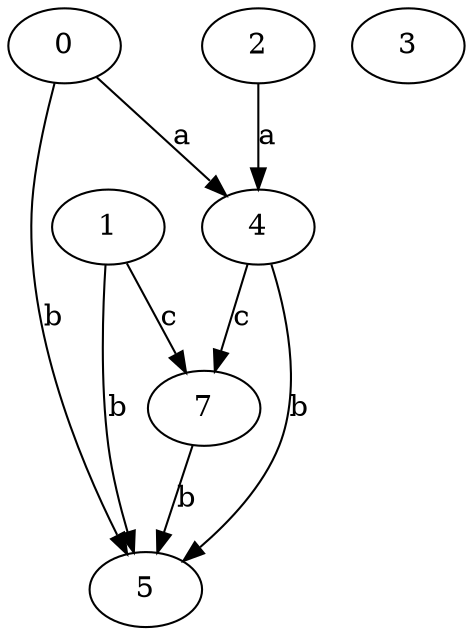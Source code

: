 strict digraph  {
1;
0;
2;
3;
4;
5;
7;
1 -> 5  [label=b];
1 -> 7  [label=c];
0 -> 4  [label=a];
0 -> 5  [label=b];
2 -> 4  [label=a];
4 -> 5  [label=b];
4 -> 7  [label=c];
7 -> 5  [label=b];
}
